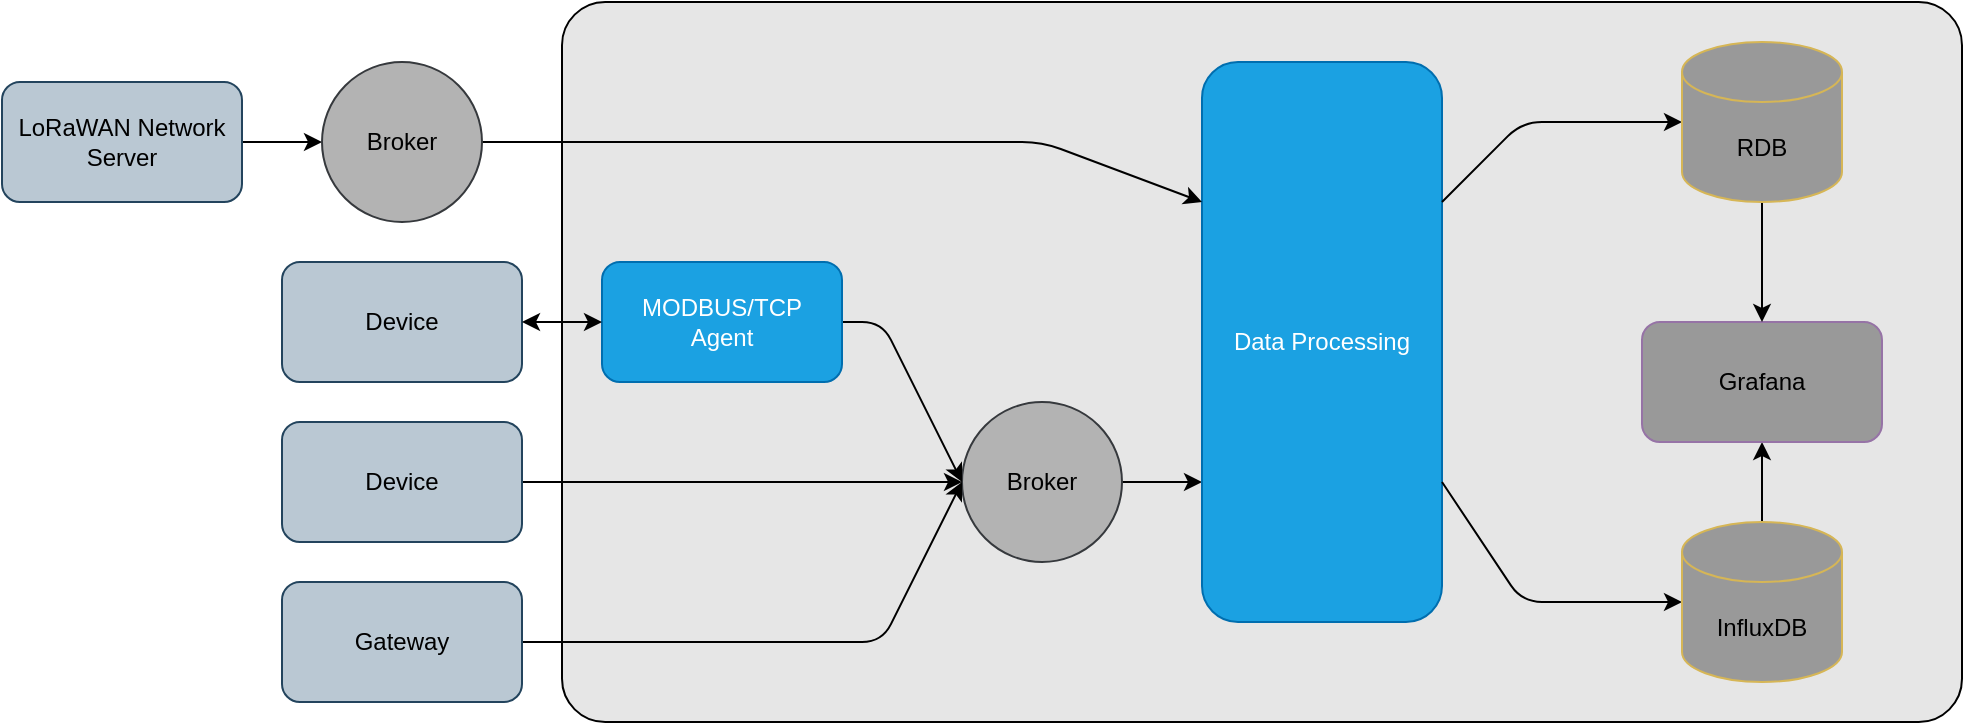 <mxfile>
    <diagram id="buTQt5s7eNUg8cIWELHk" name="Page-1">
        <mxGraphModel dx="1859" dy="908" grid="1" gridSize="10" guides="1" tooltips="1" connect="1" arrows="1" fold="1" page="1" pageScale="1" pageWidth="827" pageHeight="1169" math="0" shadow="0">
            <root>
                <mxCell id="0"/>
                <mxCell id="1" parent="0"/>
                <mxCell id="34" value="" style="rounded=1;whiteSpace=wrap;html=1;fillColor=#E6E6E6;arcSize=6;" parent="1" vertex="1">
                    <mxGeometry x="120" y="210" width="700" height="360" as="geometry"/>
                </mxCell>
                <mxCell id="22" style="edgeStyle=none;html=1;exitX=1;exitY=0.5;exitDx=0;exitDy=0;entryX=0;entryY=0.75;entryDx=0;entryDy=0;" parent="1" source="2" target="4" edge="1">
                    <mxGeometry relative="1" as="geometry">
                        <mxPoint x="328" y="310" as="targetPoint"/>
                        <Array as="points"/>
                    </mxGeometry>
                </mxCell>
                <mxCell id="2" value="Broker" style="ellipse;whiteSpace=wrap;html=1;aspect=fixed;fillColor=#B3B3B3;strokeColor=#36393d;" parent="1" vertex="1">
                    <mxGeometry x="320" y="410" width="80" height="80" as="geometry"/>
                </mxCell>
                <mxCell id="4" value="Data Processing" style="rounded=1;whiteSpace=wrap;html=1;fillColor=#1ba1e2;strokeColor=#006EAF;fontColor=#ffffff;" parent="1" vertex="1">
                    <mxGeometry x="440" y="240" width="120" height="280" as="geometry"/>
                </mxCell>
                <mxCell id="19" style="edgeStyle=none;html=1;exitX=1;exitY=0.75;exitDx=0;exitDy=0;entryX=0;entryY=0.5;entryDx=0;entryDy=0;entryPerimeter=0;" parent="1" source="4" target="9" edge="1">
                    <mxGeometry relative="1" as="geometry">
                        <mxPoint x="800" y="510" as="sourcePoint"/>
                        <Array as="points">
                            <mxPoint x="600" y="510"/>
                        </Array>
                    </mxGeometry>
                </mxCell>
                <mxCell id="24" style="edgeStyle=none;html=1;exitX=1;exitY=0.5;exitDx=0;exitDy=0;entryX=0;entryY=0.5;entryDx=0;entryDy=0;" parent="1" source="7" target="2" edge="1">
                    <mxGeometry relative="1" as="geometry">
                        <Array as="points">
                            <mxPoint x="280" y="370"/>
                        </Array>
                    </mxGeometry>
                </mxCell>
                <mxCell id="7" value="MODBUS/TCP&lt;br&gt;Agent" style="rounded=1;whiteSpace=wrap;html=1;fillColor=#1ba1e2;strokeColor=#006EAF;fontColor=#ffffff;" parent="1" vertex="1">
                    <mxGeometry x="140" y="340" width="120" height="60" as="geometry"/>
                </mxCell>
                <mxCell id="21" style="edgeStyle=none;html=1;exitX=0.5;exitY=0;exitDx=0;exitDy=0;exitPerimeter=0;entryX=0.5;entryY=1;entryDx=0;entryDy=0;fillColor=#999999;" parent="1" source="9" target="10" edge="1">
                    <mxGeometry relative="1" as="geometry"/>
                </mxCell>
                <mxCell id="9" value="InfluxDB" style="shape=cylinder3;whiteSpace=wrap;html=1;boundedLbl=1;backgroundOutline=1;size=15;fillColor=#999999;strokeColor=#d6b656;" parent="1" vertex="1">
                    <mxGeometry x="680" y="470" width="80" height="80" as="geometry"/>
                </mxCell>
                <mxCell id="10" value="Grafana" style="rounded=1;whiteSpace=wrap;html=1;fillColor=#999999;strokeColor=#9673a6;" parent="1" vertex="1">
                    <mxGeometry x="660" y="370" width="120" height="60" as="geometry"/>
                </mxCell>
                <mxCell id="29" style="edgeStyle=none;html=1;exitX=1;exitY=0.5;exitDx=0;exitDy=0;entryX=0;entryY=0.5;entryDx=0;entryDy=0;" parent="1" source="16" target="2" edge="1">
                    <mxGeometry relative="1" as="geometry">
                        <mxPoint x="160" y="400" as="targetPoint"/>
                        <Array as="points"/>
                    </mxGeometry>
                </mxCell>
                <mxCell id="16" value="Device" style="rounded=1;whiteSpace=wrap;html=1;fillColor=#bac8d3;strokeColor=#23445d;" parent="1" vertex="1">
                    <mxGeometry x="-20" y="420" width="120" height="60" as="geometry"/>
                </mxCell>
                <mxCell id="44" style="edgeStyle=none;html=1;exitX=1;exitY=0.25;exitDx=0;exitDy=0;entryX=0;entryY=0.5;entryDx=0;entryDy=0;entryPerimeter=0;" edge="1" parent="1" source="4" target="42">
                    <mxGeometry relative="1" as="geometry">
                        <mxPoint x="660" y="270" as="sourcePoint"/>
                        <Array as="points">
                            <mxPoint x="600" y="270"/>
                        </Array>
                    </mxGeometry>
                </mxCell>
                <mxCell id="31" value="Device" style="rounded=1;whiteSpace=wrap;html=1;fillColor=#bac8d3;strokeColor=#23445d;" parent="1" vertex="1">
                    <mxGeometry x="-20" y="340" width="120" height="60" as="geometry"/>
                </mxCell>
                <mxCell id="33" style="edgeStyle=none;html=1;exitX=1;exitY=0.5;exitDx=0;exitDy=0;entryX=0;entryY=0.5;entryDx=0;entryDy=0;startArrow=classic;startFill=1;" parent="1" source="31" target="7" edge="1">
                    <mxGeometry relative="1" as="geometry">
                        <mxPoint x="181.716" y="428.284" as="targetPoint"/>
                        <mxPoint x="100" y="500" as="sourcePoint"/>
                    </mxGeometry>
                </mxCell>
                <mxCell id="39" style="edgeStyle=none;html=1;exitX=1;exitY=0.5;exitDx=0;exitDy=0;startArrow=none;startFill=0;" parent="1" source="35" target="37" edge="1">
                    <mxGeometry relative="1" as="geometry"/>
                </mxCell>
                <mxCell id="35" value="LoRaWAN Network Server" style="rounded=1;whiteSpace=wrap;html=1;fillColor=#bac8d3;strokeColor=#23445d;" parent="1" vertex="1">
                    <mxGeometry x="-160" y="250" width="120" height="60" as="geometry"/>
                </mxCell>
                <mxCell id="41" style="edgeStyle=none;html=1;exitX=1;exitY=0.5;exitDx=0;exitDy=0;startArrow=none;startFill=0;entryX=0;entryY=0.25;entryDx=0;entryDy=0;" parent="1" source="37" target="4" edge="1">
                    <mxGeometry relative="1" as="geometry">
                        <mxPoint x="150" y="140.0" as="targetPoint"/>
                        <Array as="points">
                            <mxPoint x="360" y="280"/>
                        </Array>
                    </mxGeometry>
                </mxCell>
                <mxCell id="37" value="Broker" style="ellipse;whiteSpace=wrap;html=1;aspect=fixed;fillColor=#B3B3B3;strokeColor=#36393d;" parent="1" vertex="1">
                    <mxGeometry y="240" width="80" height="80" as="geometry"/>
                </mxCell>
                <mxCell id="43" style="edgeStyle=none;html=1;exitX=0.5;exitY=1;exitDx=0;exitDy=0;exitPerimeter=0;entryX=0.5;entryY=0;entryDx=0;entryDy=0;fillColor=#999999;" edge="1" parent="1" source="42" target="10">
                    <mxGeometry relative="1" as="geometry"/>
                </mxCell>
                <mxCell id="42" value="RDB" style="shape=cylinder3;whiteSpace=wrap;html=1;boundedLbl=1;backgroundOutline=1;size=15;fillColor=#999999;strokeColor=#d6b656;" vertex="1" parent="1">
                    <mxGeometry x="680" y="230" width="80" height="80" as="geometry"/>
                </mxCell>
                <mxCell id="46" style="edgeStyle=none;html=1;exitX=1;exitY=0.5;exitDx=0;exitDy=0;entryX=0;entryY=0.5;entryDx=0;entryDy=0;" edge="1" parent="1" source="45" target="2">
                    <mxGeometry relative="1" as="geometry">
                        <Array as="points">
                            <mxPoint x="280" y="530"/>
                        </Array>
                    </mxGeometry>
                </mxCell>
                <mxCell id="45" value="Gateway" style="rounded=1;whiteSpace=wrap;html=1;fillColor=#bac8d3;strokeColor=#23445d;" vertex="1" parent="1">
                    <mxGeometry x="-20" y="500" width="120" height="60" as="geometry"/>
                </mxCell>
            </root>
        </mxGraphModel>
    </diagram>
</mxfile>